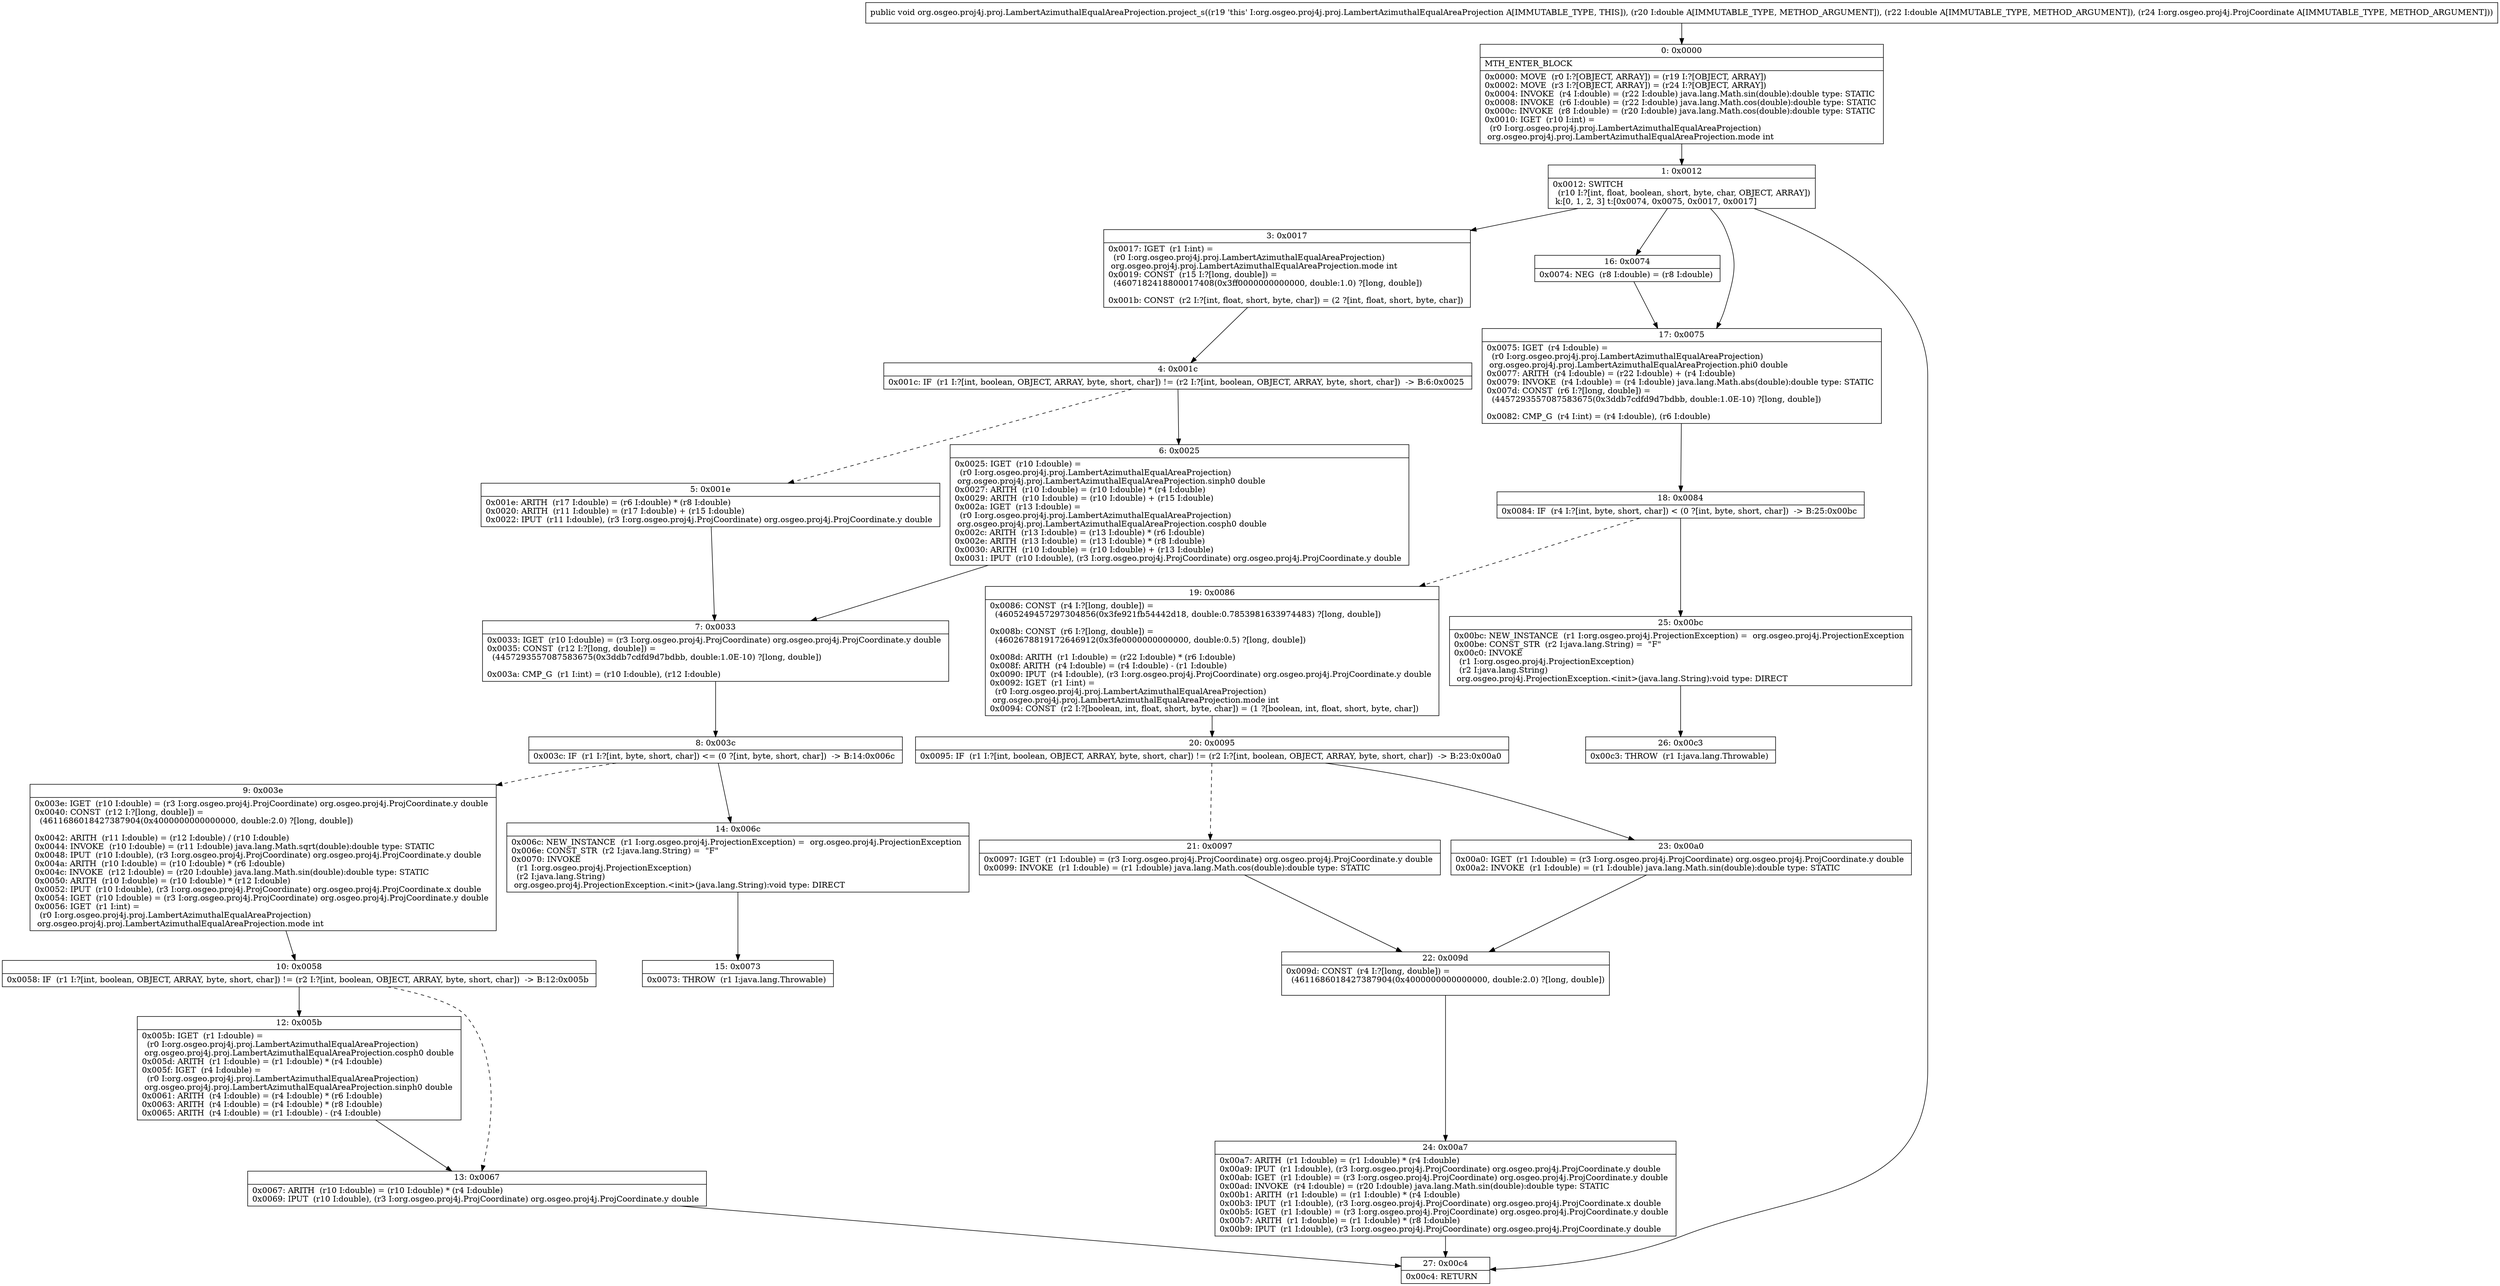 digraph "CFG fororg.osgeo.proj4j.proj.LambertAzimuthalEqualAreaProjection.project_s(DDLorg\/osgeo\/proj4j\/ProjCoordinate;)V" {
Node_0 [shape=record,label="{0\:\ 0x0000|MTH_ENTER_BLOCK\l|0x0000: MOVE  (r0 I:?[OBJECT, ARRAY]) = (r19 I:?[OBJECT, ARRAY]) \l0x0002: MOVE  (r3 I:?[OBJECT, ARRAY]) = (r24 I:?[OBJECT, ARRAY]) \l0x0004: INVOKE  (r4 I:double) = (r22 I:double) java.lang.Math.sin(double):double type: STATIC \l0x0008: INVOKE  (r6 I:double) = (r22 I:double) java.lang.Math.cos(double):double type: STATIC \l0x000c: INVOKE  (r8 I:double) = (r20 I:double) java.lang.Math.cos(double):double type: STATIC \l0x0010: IGET  (r10 I:int) = \l  (r0 I:org.osgeo.proj4j.proj.LambertAzimuthalEqualAreaProjection)\l org.osgeo.proj4j.proj.LambertAzimuthalEqualAreaProjection.mode int \l}"];
Node_1 [shape=record,label="{1\:\ 0x0012|0x0012: SWITCH  \l  (r10 I:?[int, float, boolean, short, byte, char, OBJECT, ARRAY])\l k:[0, 1, 2, 3] t:[0x0074, 0x0075, 0x0017, 0x0017] \l}"];
Node_3 [shape=record,label="{3\:\ 0x0017|0x0017: IGET  (r1 I:int) = \l  (r0 I:org.osgeo.proj4j.proj.LambertAzimuthalEqualAreaProjection)\l org.osgeo.proj4j.proj.LambertAzimuthalEqualAreaProjection.mode int \l0x0019: CONST  (r15 I:?[long, double]) = \l  (4607182418800017408(0x3ff0000000000000, double:1.0) ?[long, double])\l \l0x001b: CONST  (r2 I:?[int, float, short, byte, char]) = (2 ?[int, float, short, byte, char]) \l}"];
Node_4 [shape=record,label="{4\:\ 0x001c|0x001c: IF  (r1 I:?[int, boolean, OBJECT, ARRAY, byte, short, char]) != (r2 I:?[int, boolean, OBJECT, ARRAY, byte, short, char])  \-\> B:6:0x0025 \l}"];
Node_5 [shape=record,label="{5\:\ 0x001e|0x001e: ARITH  (r17 I:double) = (r6 I:double) * (r8 I:double) \l0x0020: ARITH  (r11 I:double) = (r17 I:double) + (r15 I:double) \l0x0022: IPUT  (r11 I:double), (r3 I:org.osgeo.proj4j.ProjCoordinate) org.osgeo.proj4j.ProjCoordinate.y double \l}"];
Node_6 [shape=record,label="{6\:\ 0x0025|0x0025: IGET  (r10 I:double) = \l  (r0 I:org.osgeo.proj4j.proj.LambertAzimuthalEqualAreaProjection)\l org.osgeo.proj4j.proj.LambertAzimuthalEqualAreaProjection.sinph0 double \l0x0027: ARITH  (r10 I:double) = (r10 I:double) * (r4 I:double) \l0x0029: ARITH  (r10 I:double) = (r10 I:double) + (r15 I:double) \l0x002a: IGET  (r13 I:double) = \l  (r0 I:org.osgeo.proj4j.proj.LambertAzimuthalEqualAreaProjection)\l org.osgeo.proj4j.proj.LambertAzimuthalEqualAreaProjection.cosph0 double \l0x002c: ARITH  (r13 I:double) = (r13 I:double) * (r6 I:double) \l0x002e: ARITH  (r13 I:double) = (r13 I:double) * (r8 I:double) \l0x0030: ARITH  (r10 I:double) = (r10 I:double) + (r13 I:double) \l0x0031: IPUT  (r10 I:double), (r3 I:org.osgeo.proj4j.ProjCoordinate) org.osgeo.proj4j.ProjCoordinate.y double \l}"];
Node_7 [shape=record,label="{7\:\ 0x0033|0x0033: IGET  (r10 I:double) = (r3 I:org.osgeo.proj4j.ProjCoordinate) org.osgeo.proj4j.ProjCoordinate.y double \l0x0035: CONST  (r12 I:?[long, double]) = \l  (4457293557087583675(0x3ddb7cdfd9d7bdbb, double:1.0E\-10) ?[long, double])\l \l0x003a: CMP_G  (r1 I:int) = (r10 I:double), (r12 I:double) \l}"];
Node_8 [shape=record,label="{8\:\ 0x003c|0x003c: IF  (r1 I:?[int, byte, short, char]) \<= (0 ?[int, byte, short, char])  \-\> B:14:0x006c \l}"];
Node_9 [shape=record,label="{9\:\ 0x003e|0x003e: IGET  (r10 I:double) = (r3 I:org.osgeo.proj4j.ProjCoordinate) org.osgeo.proj4j.ProjCoordinate.y double \l0x0040: CONST  (r12 I:?[long, double]) = \l  (4611686018427387904(0x4000000000000000, double:2.0) ?[long, double])\l \l0x0042: ARITH  (r11 I:double) = (r12 I:double) \/ (r10 I:double) \l0x0044: INVOKE  (r10 I:double) = (r11 I:double) java.lang.Math.sqrt(double):double type: STATIC \l0x0048: IPUT  (r10 I:double), (r3 I:org.osgeo.proj4j.ProjCoordinate) org.osgeo.proj4j.ProjCoordinate.y double \l0x004a: ARITH  (r10 I:double) = (r10 I:double) * (r6 I:double) \l0x004c: INVOKE  (r12 I:double) = (r20 I:double) java.lang.Math.sin(double):double type: STATIC \l0x0050: ARITH  (r10 I:double) = (r10 I:double) * (r12 I:double) \l0x0052: IPUT  (r10 I:double), (r3 I:org.osgeo.proj4j.ProjCoordinate) org.osgeo.proj4j.ProjCoordinate.x double \l0x0054: IGET  (r10 I:double) = (r3 I:org.osgeo.proj4j.ProjCoordinate) org.osgeo.proj4j.ProjCoordinate.y double \l0x0056: IGET  (r1 I:int) = \l  (r0 I:org.osgeo.proj4j.proj.LambertAzimuthalEqualAreaProjection)\l org.osgeo.proj4j.proj.LambertAzimuthalEqualAreaProjection.mode int \l}"];
Node_10 [shape=record,label="{10\:\ 0x0058|0x0058: IF  (r1 I:?[int, boolean, OBJECT, ARRAY, byte, short, char]) != (r2 I:?[int, boolean, OBJECT, ARRAY, byte, short, char])  \-\> B:12:0x005b \l}"];
Node_12 [shape=record,label="{12\:\ 0x005b|0x005b: IGET  (r1 I:double) = \l  (r0 I:org.osgeo.proj4j.proj.LambertAzimuthalEqualAreaProjection)\l org.osgeo.proj4j.proj.LambertAzimuthalEqualAreaProjection.cosph0 double \l0x005d: ARITH  (r1 I:double) = (r1 I:double) * (r4 I:double) \l0x005f: IGET  (r4 I:double) = \l  (r0 I:org.osgeo.proj4j.proj.LambertAzimuthalEqualAreaProjection)\l org.osgeo.proj4j.proj.LambertAzimuthalEqualAreaProjection.sinph0 double \l0x0061: ARITH  (r4 I:double) = (r4 I:double) * (r6 I:double) \l0x0063: ARITH  (r4 I:double) = (r4 I:double) * (r8 I:double) \l0x0065: ARITH  (r4 I:double) = (r1 I:double) \- (r4 I:double) \l}"];
Node_13 [shape=record,label="{13\:\ 0x0067|0x0067: ARITH  (r10 I:double) = (r10 I:double) * (r4 I:double) \l0x0069: IPUT  (r10 I:double), (r3 I:org.osgeo.proj4j.ProjCoordinate) org.osgeo.proj4j.ProjCoordinate.y double \l}"];
Node_14 [shape=record,label="{14\:\ 0x006c|0x006c: NEW_INSTANCE  (r1 I:org.osgeo.proj4j.ProjectionException) =  org.osgeo.proj4j.ProjectionException \l0x006e: CONST_STR  (r2 I:java.lang.String) =  \"F\" \l0x0070: INVOKE  \l  (r1 I:org.osgeo.proj4j.ProjectionException)\l  (r2 I:java.lang.String)\l org.osgeo.proj4j.ProjectionException.\<init\>(java.lang.String):void type: DIRECT \l}"];
Node_15 [shape=record,label="{15\:\ 0x0073|0x0073: THROW  (r1 I:java.lang.Throwable) \l}"];
Node_16 [shape=record,label="{16\:\ 0x0074|0x0074: NEG  (r8 I:double) = (r8 I:double) \l}"];
Node_17 [shape=record,label="{17\:\ 0x0075|0x0075: IGET  (r4 I:double) = \l  (r0 I:org.osgeo.proj4j.proj.LambertAzimuthalEqualAreaProjection)\l org.osgeo.proj4j.proj.LambertAzimuthalEqualAreaProjection.phi0 double \l0x0077: ARITH  (r4 I:double) = (r22 I:double) + (r4 I:double) \l0x0079: INVOKE  (r4 I:double) = (r4 I:double) java.lang.Math.abs(double):double type: STATIC \l0x007d: CONST  (r6 I:?[long, double]) = \l  (4457293557087583675(0x3ddb7cdfd9d7bdbb, double:1.0E\-10) ?[long, double])\l \l0x0082: CMP_G  (r4 I:int) = (r4 I:double), (r6 I:double) \l}"];
Node_18 [shape=record,label="{18\:\ 0x0084|0x0084: IF  (r4 I:?[int, byte, short, char]) \< (0 ?[int, byte, short, char])  \-\> B:25:0x00bc \l}"];
Node_19 [shape=record,label="{19\:\ 0x0086|0x0086: CONST  (r4 I:?[long, double]) = \l  (4605249457297304856(0x3fe921fb54442d18, double:0.7853981633974483) ?[long, double])\l \l0x008b: CONST  (r6 I:?[long, double]) = \l  (4602678819172646912(0x3fe0000000000000, double:0.5) ?[long, double])\l \l0x008d: ARITH  (r1 I:double) = (r22 I:double) * (r6 I:double) \l0x008f: ARITH  (r4 I:double) = (r4 I:double) \- (r1 I:double) \l0x0090: IPUT  (r4 I:double), (r3 I:org.osgeo.proj4j.ProjCoordinate) org.osgeo.proj4j.ProjCoordinate.y double \l0x0092: IGET  (r1 I:int) = \l  (r0 I:org.osgeo.proj4j.proj.LambertAzimuthalEqualAreaProjection)\l org.osgeo.proj4j.proj.LambertAzimuthalEqualAreaProjection.mode int \l0x0094: CONST  (r2 I:?[boolean, int, float, short, byte, char]) = (1 ?[boolean, int, float, short, byte, char]) \l}"];
Node_20 [shape=record,label="{20\:\ 0x0095|0x0095: IF  (r1 I:?[int, boolean, OBJECT, ARRAY, byte, short, char]) != (r2 I:?[int, boolean, OBJECT, ARRAY, byte, short, char])  \-\> B:23:0x00a0 \l}"];
Node_21 [shape=record,label="{21\:\ 0x0097|0x0097: IGET  (r1 I:double) = (r3 I:org.osgeo.proj4j.ProjCoordinate) org.osgeo.proj4j.ProjCoordinate.y double \l0x0099: INVOKE  (r1 I:double) = (r1 I:double) java.lang.Math.cos(double):double type: STATIC \l}"];
Node_22 [shape=record,label="{22\:\ 0x009d|0x009d: CONST  (r4 I:?[long, double]) = \l  (4611686018427387904(0x4000000000000000, double:2.0) ?[long, double])\l \l}"];
Node_23 [shape=record,label="{23\:\ 0x00a0|0x00a0: IGET  (r1 I:double) = (r3 I:org.osgeo.proj4j.ProjCoordinate) org.osgeo.proj4j.ProjCoordinate.y double \l0x00a2: INVOKE  (r1 I:double) = (r1 I:double) java.lang.Math.sin(double):double type: STATIC \l}"];
Node_24 [shape=record,label="{24\:\ 0x00a7|0x00a7: ARITH  (r1 I:double) = (r1 I:double) * (r4 I:double) \l0x00a9: IPUT  (r1 I:double), (r3 I:org.osgeo.proj4j.ProjCoordinate) org.osgeo.proj4j.ProjCoordinate.y double \l0x00ab: IGET  (r1 I:double) = (r3 I:org.osgeo.proj4j.ProjCoordinate) org.osgeo.proj4j.ProjCoordinate.y double \l0x00ad: INVOKE  (r4 I:double) = (r20 I:double) java.lang.Math.sin(double):double type: STATIC \l0x00b1: ARITH  (r1 I:double) = (r1 I:double) * (r4 I:double) \l0x00b3: IPUT  (r1 I:double), (r3 I:org.osgeo.proj4j.ProjCoordinate) org.osgeo.proj4j.ProjCoordinate.x double \l0x00b5: IGET  (r1 I:double) = (r3 I:org.osgeo.proj4j.ProjCoordinate) org.osgeo.proj4j.ProjCoordinate.y double \l0x00b7: ARITH  (r1 I:double) = (r1 I:double) * (r8 I:double) \l0x00b9: IPUT  (r1 I:double), (r3 I:org.osgeo.proj4j.ProjCoordinate) org.osgeo.proj4j.ProjCoordinate.y double \l}"];
Node_25 [shape=record,label="{25\:\ 0x00bc|0x00bc: NEW_INSTANCE  (r1 I:org.osgeo.proj4j.ProjectionException) =  org.osgeo.proj4j.ProjectionException \l0x00be: CONST_STR  (r2 I:java.lang.String) =  \"F\" \l0x00c0: INVOKE  \l  (r1 I:org.osgeo.proj4j.ProjectionException)\l  (r2 I:java.lang.String)\l org.osgeo.proj4j.ProjectionException.\<init\>(java.lang.String):void type: DIRECT \l}"];
Node_26 [shape=record,label="{26\:\ 0x00c3|0x00c3: THROW  (r1 I:java.lang.Throwable) \l}"];
Node_27 [shape=record,label="{27\:\ 0x00c4|0x00c4: RETURN   \l}"];
MethodNode[shape=record,label="{public void org.osgeo.proj4j.proj.LambertAzimuthalEqualAreaProjection.project_s((r19 'this' I:org.osgeo.proj4j.proj.LambertAzimuthalEqualAreaProjection A[IMMUTABLE_TYPE, THIS]), (r20 I:double A[IMMUTABLE_TYPE, METHOD_ARGUMENT]), (r22 I:double A[IMMUTABLE_TYPE, METHOD_ARGUMENT]), (r24 I:org.osgeo.proj4j.ProjCoordinate A[IMMUTABLE_TYPE, METHOD_ARGUMENT])) }"];
MethodNode -> Node_0;
Node_0 -> Node_1;
Node_1 -> Node_3;
Node_1 -> Node_16;
Node_1 -> Node_17;
Node_1 -> Node_27;
Node_3 -> Node_4;
Node_4 -> Node_5[style=dashed];
Node_4 -> Node_6;
Node_5 -> Node_7;
Node_6 -> Node_7;
Node_7 -> Node_8;
Node_8 -> Node_9[style=dashed];
Node_8 -> Node_14;
Node_9 -> Node_10;
Node_10 -> Node_12;
Node_10 -> Node_13[style=dashed];
Node_12 -> Node_13;
Node_13 -> Node_27;
Node_14 -> Node_15;
Node_16 -> Node_17;
Node_17 -> Node_18;
Node_18 -> Node_19[style=dashed];
Node_18 -> Node_25;
Node_19 -> Node_20;
Node_20 -> Node_21[style=dashed];
Node_20 -> Node_23;
Node_21 -> Node_22;
Node_22 -> Node_24;
Node_23 -> Node_22;
Node_24 -> Node_27;
Node_25 -> Node_26;
}


